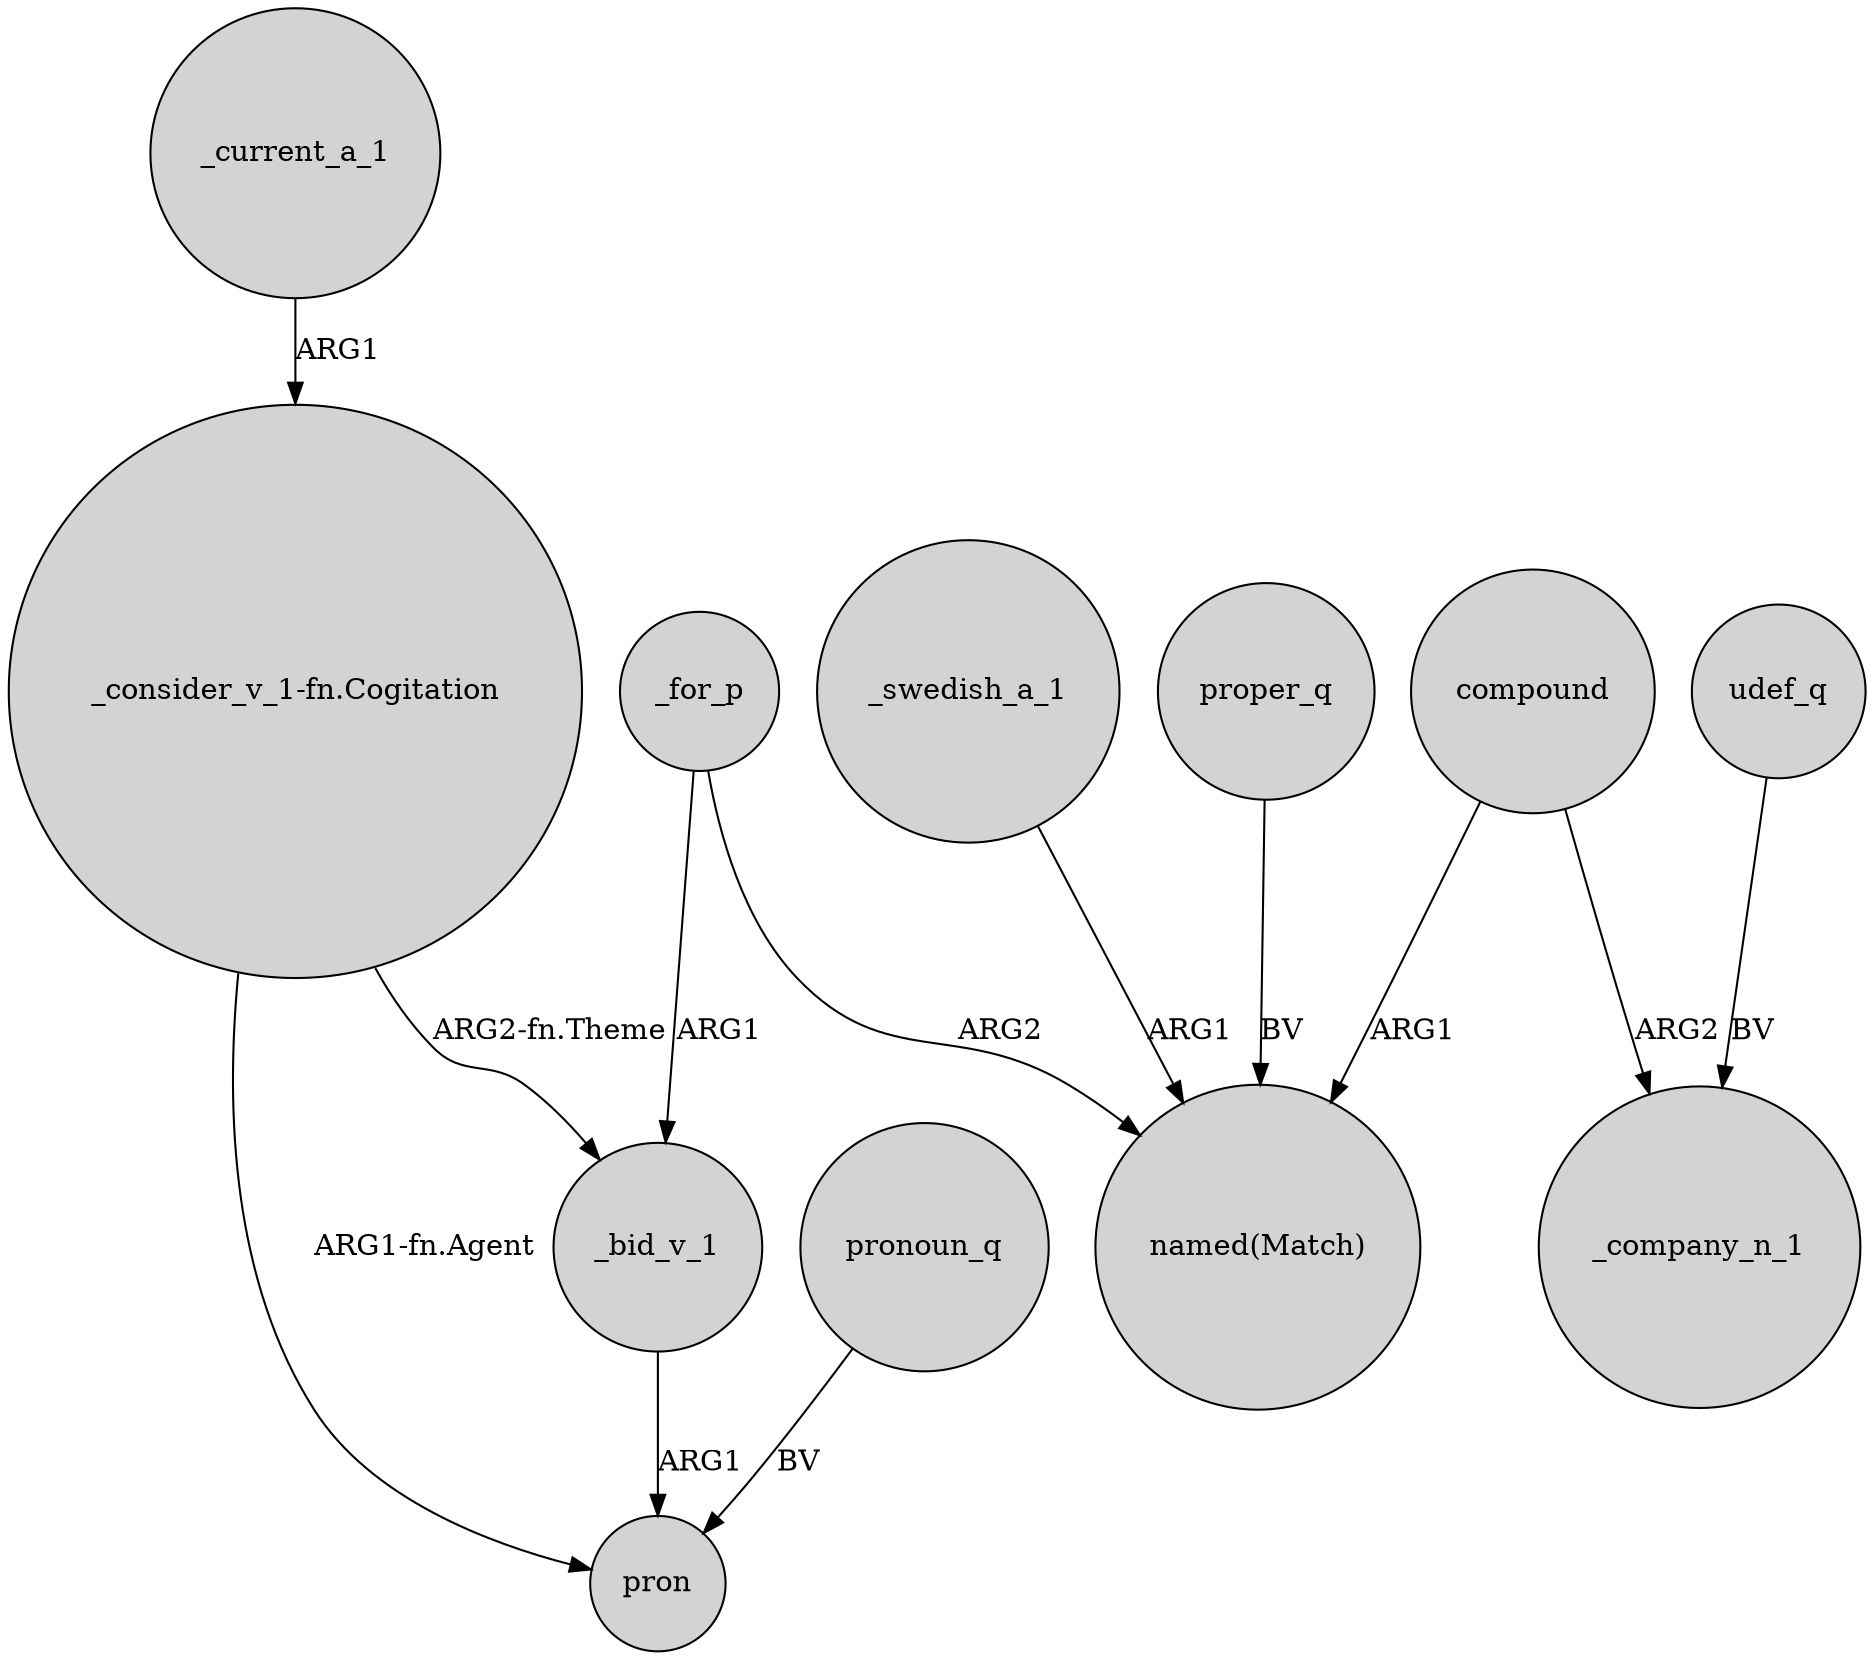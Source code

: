 digraph {
	node [shape=circle style=filled]
	_bid_v_1 -> pron [label=ARG1]
	proper_q -> "named(Match)" [label=BV]
	"_consider_v_1-fn.Cogitation" -> pron [label="ARG1-fn.Agent"]
	compound -> _company_n_1 [label=ARG2]
	_for_p -> _bid_v_1 [label=ARG1]
	_for_p -> "named(Match)" [label=ARG2]
	_current_a_1 -> "_consider_v_1-fn.Cogitation" [label=ARG1]
	udef_q -> _company_n_1 [label=BV]
	_swedish_a_1 -> "named(Match)" [label=ARG1]
	compound -> "named(Match)" [label=ARG1]
	"_consider_v_1-fn.Cogitation" -> _bid_v_1 [label="ARG2-fn.Theme"]
	pronoun_q -> pron [label=BV]
}
